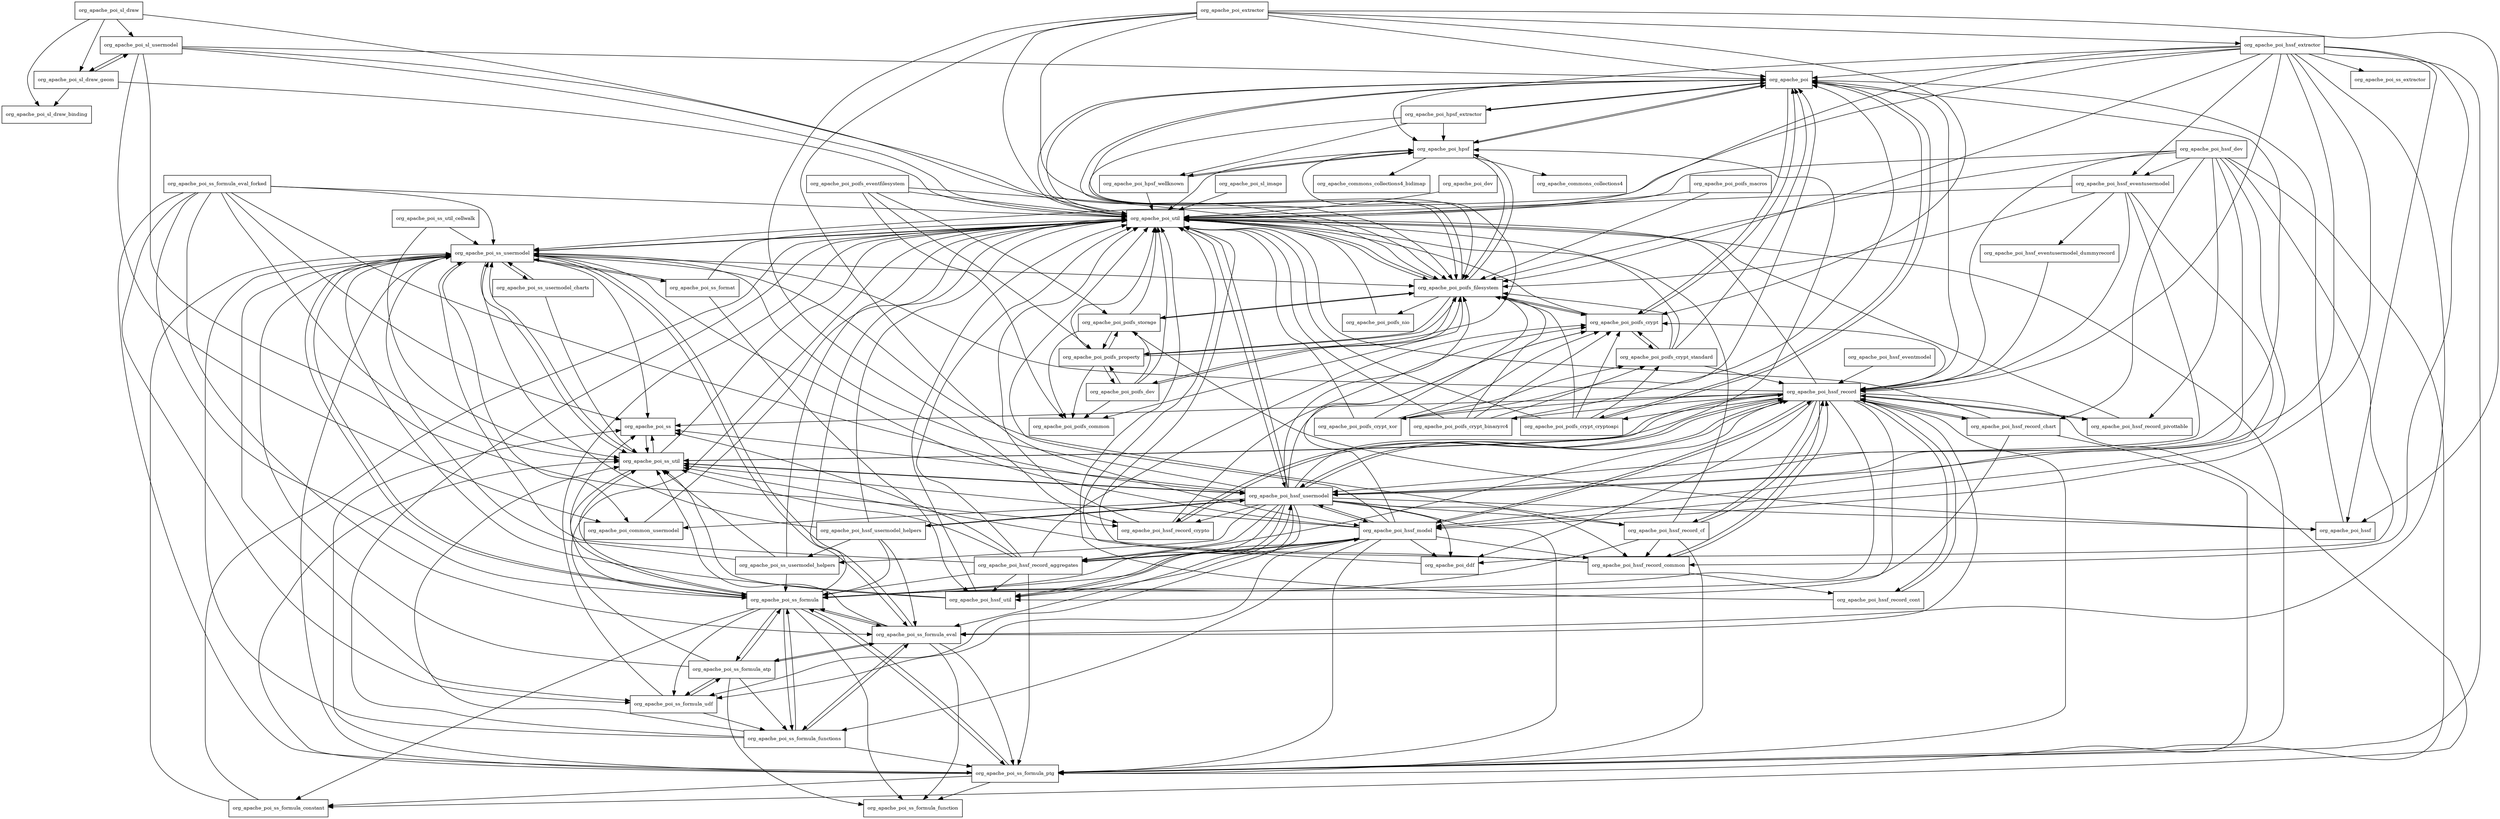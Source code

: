 digraph poi_3_17_beta1_package_dependencies {
  node [shape = box, fontsize=10.0];
  org_apache_poi -> org_apache_poi_hpsf;
  org_apache_poi -> org_apache_poi_hpsf_extractor;
  org_apache_poi -> org_apache_poi_poifs_crypt;
  org_apache_poi -> org_apache_poi_poifs_crypt_cryptoapi;
  org_apache_poi -> org_apache_poi_poifs_filesystem;
  org_apache_poi -> org_apache_poi_util;
  org_apache_poi_common_usermodel -> org_apache_poi_util;
  org_apache_poi_ddf -> org_apache_poi_util;
  org_apache_poi_dev -> org_apache_poi_util;
  org_apache_poi_extractor -> org_apache_poi;
  org_apache_poi_extractor -> org_apache_poi_hssf;
  org_apache_poi_extractor -> org_apache_poi_hssf_extractor;
  org_apache_poi_extractor -> org_apache_poi_hssf_model;
  org_apache_poi_extractor -> org_apache_poi_hssf_record_crypto;
  org_apache_poi_extractor -> org_apache_poi_poifs_crypt;
  org_apache_poi_extractor -> org_apache_poi_poifs_filesystem;
  org_apache_poi_extractor -> org_apache_poi_util;
  org_apache_poi_hpsf -> org_apache_commons_collections4;
  org_apache_poi_hpsf -> org_apache_commons_collections4_bidimap;
  org_apache_poi_hpsf -> org_apache_poi;
  org_apache_poi_hpsf -> org_apache_poi_hpsf_wellknown;
  org_apache_poi_hpsf -> org_apache_poi_poifs_filesystem;
  org_apache_poi_hpsf -> org_apache_poi_util;
  org_apache_poi_hpsf_extractor -> org_apache_poi;
  org_apache_poi_hpsf_extractor -> org_apache_poi_hpsf;
  org_apache_poi_hpsf_extractor -> org_apache_poi_hpsf_wellknown;
  org_apache_poi_hpsf_extractor -> org_apache_poi_poifs_filesystem;
  org_apache_poi_hpsf_wellknown -> org_apache_poi_hpsf;
  org_apache_poi_hpsf_wellknown -> org_apache_poi_util;
  org_apache_poi_hssf -> org_apache_poi;
  org_apache_poi_hssf_dev -> org_apache_poi_ddf;
  org_apache_poi_hssf_dev -> org_apache_poi_hssf_eventusermodel;
  org_apache_poi_hssf_dev -> org_apache_poi_hssf_model;
  org_apache_poi_hssf_dev -> org_apache_poi_hssf_record;
  org_apache_poi_hssf_dev -> org_apache_poi_hssf_record_chart;
  org_apache_poi_hssf_dev -> org_apache_poi_hssf_record_pivottable;
  org_apache_poi_hssf_dev -> org_apache_poi_hssf_usermodel;
  org_apache_poi_hssf_dev -> org_apache_poi_poifs_filesystem;
  org_apache_poi_hssf_dev -> org_apache_poi_ss_formula_ptg;
  org_apache_poi_hssf_dev -> org_apache_poi_util;
  org_apache_poi_hssf_eventmodel -> org_apache_poi_hssf_record;
  org_apache_poi_hssf_eventusermodel -> org_apache_poi_hssf_eventusermodel_dummyrecord;
  org_apache_poi_hssf_eventusermodel -> org_apache_poi_hssf_model;
  org_apache_poi_hssf_eventusermodel -> org_apache_poi_hssf_record;
  org_apache_poi_hssf_eventusermodel -> org_apache_poi_hssf_usermodel;
  org_apache_poi_hssf_eventusermodel -> org_apache_poi_poifs_filesystem;
  org_apache_poi_hssf_eventusermodel -> org_apache_poi_util;
  org_apache_poi_hssf_eventusermodel_dummyrecord -> org_apache_poi_hssf_record;
  org_apache_poi_hssf_extractor -> org_apache_poi;
  org_apache_poi_hssf_extractor -> org_apache_poi_hpsf;
  org_apache_poi_hssf_extractor -> org_apache_poi_hssf;
  org_apache_poi_hssf_extractor -> org_apache_poi_hssf_eventusermodel;
  org_apache_poi_hssf_extractor -> org_apache_poi_hssf_model;
  org_apache_poi_hssf_extractor -> org_apache_poi_hssf_record;
  org_apache_poi_hssf_extractor -> org_apache_poi_hssf_record_common;
  org_apache_poi_hssf_extractor -> org_apache_poi_hssf_usermodel;
  org_apache_poi_hssf_extractor -> org_apache_poi_poifs_filesystem;
  org_apache_poi_hssf_extractor -> org_apache_poi_ss_extractor;
  org_apache_poi_hssf_extractor -> org_apache_poi_ss_formula_eval;
  org_apache_poi_hssf_extractor -> org_apache_poi_ss_formula_ptg;
  org_apache_poi_hssf_extractor -> org_apache_poi_ss_usermodel;
  org_apache_poi_hssf_extractor -> org_apache_poi_util;
  org_apache_poi_hssf_model -> org_apache_poi_ddf;
  org_apache_poi_hssf_model -> org_apache_poi_hssf_record;
  org_apache_poi_hssf_model -> org_apache_poi_hssf_record_aggregates;
  org_apache_poi_hssf_model -> org_apache_poi_hssf_record_common;
  org_apache_poi_hssf_model -> org_apache_poi_hssf_usermodel;
  org_apache_poi_hssf_model -> org_apache_poi_hssf_util;
  org_apache_poi_hssf_model -> org_apache_poi_poifs_crypt;
  org_apache_poi_hssf_model -> org_apache_poi_ss_formula;
  org_apache_poi_hssf_model -> org_apache_poi_ss_formula_functions;
  org_apache_poi_hssf_model -> org_apache_poi_ss_formula_ptg;
  org_apache_poi_hssf_model -> org_apache_poi_ss_formula_udf;
  org_apache_poi_hssf_model -> org_apache_poi_ss_usermodel;
  org_apache_poi_hssf_model -> org_apache_poi_ss_util;
  org_apache_poi_hssf_model -> org_apache_poi_util;
  org_apache_poi_hssf_record -> org_apache_poi;
  org_apache_poi_hssf_record -> org_apache_poi_ddf;
  org_apache_poi_hssf_record -> org_apache_poi_hssf_model;
  org_apache_poi_hssf_record -> org_apache_poi_hssf_record_cf;
  org_apache_poi_hssf_record -> org_apache_poi_hssf_record_chart;
  org_apache_poi_hssf_record -> org_apache_poi_hssf_record_common;
  org_apache_poi_hssf_record -> org_apache_poi_hssf_record_cont;
  org_apache_poi_hssf_record -> org_apache_poi_hssf_record_crypto;
  org_apache_poi_hssf_record -> org_apache_poi_hssf_record_pivottable;
  org_apache_poi_hssf_record -> org_apache_poi_hssf_usermodel;
  org_apache_poi_hssf_record -> org_apache_poi_hssf_util;
  org_apache_poi_hssf_record -> org_apache_poi_poifs_crypt;
  org_apache_poi_hssf_record -> org_apache_poi_poifs_crypt_binaryrc4;
  org_apache_poi_hssf_record -> org_apache_poi_poifs_crypt_cryptoapi;
  org_apache_poi_hssf_record -> org_apache_poi_poifs_crypt_xor;
  org_apache_poi_hssf_record -> org_apache_poi_ss;
  org_apache_poi_hssf_record -> org_apache_poi_ss_formula;
  org_apache_poi_hssf_record -> org_apache_poi_ss_formula_constant;
  org_apache_poi_hssf_record -> org_apache_poi_ss_formula_eval;
  org_apache_poi_hssf_record -> org_apache_poi_ss_formula_ptg;
  org_apache_poi_hssf_record -> org_apache_poi_ss_usermodel;
  org_apache_poi_hssf_record -> org_apache_poi_ss_util;
  org_apache_poi_hssf_record -> org_apache_poi_util;
  org_apache_poi_hssf_record_aggregates -> org_apache_poi_hssf_model;
  org_apache_poi_hssf_record_aggregates -> org_apache_poi_hssf_record;
  org_apache_poi_hssf_record_aggregates -> org_apache_poi_hssf_util;
  org_apache_poi_hssf_record_aggregates -> org_apache_poi_poifs_crypt;
  org_apache_poi_hssf_record_aggregates -> org_apache_poi_ss;
  org_apache_poi_hssf_record_aggregates -> org_apache_poi_ss_formula;
  org_apache_poi_hssf_record_aggregates -> org_apache_poi_ss_formula_ptg;
  org_apache_poi_hssf_record_aggregates -> org_apache_poi_ss_usermodel;
  org_apache_poi_hssf_record_aggregates -> org_apache_poi_ss_util;
  org_apache_poi_hssf_record_aggregates -> org_apache_poi_util;
  org_apache_poi_hssf_record_cf -> org_apache_poi_hssf_record;
  org_apache_poi_hssf_record_cf -> org_apache_poi_hssf_record_common;
  org_apache_poi_hssf_record_cf -> org_apache_poi_ss_formula;
  org_apache_poi_hssf_record_cf -> org_apache_poi_ss_formula_ptg;
  org_apache_poi_hssf_record_cf -> org_apache_poi_ss_usermodel;
  org_apache_poi_hssf_record_cf -> org_apache_poi_util;
  org_apache_poi_hssf_record_chart -> org_apache_poi_hssf_record;
  org_apache_poi_hssf_record_chart -> org_apache_poi_ss_formula;
  org_apache_poi_hssf_record_chart -> org_apache_poi_ss_formula_ptg;
  org_apache_poi_hssf_record_chart -> org_apache_poi_util;
  org_apache_poi_hssf_record_common -> org_apache_poi_hssf_record;
  org_apache_poi_hssf_record_common -> org_apache_poi_hssf_record_cont;
  org_apache_poi_hssf_record_common -> org_apache_poi_ss_util;
  org_apache_poi_hssf_record_common -> org_apache_poi_util;
  org_apache_poi_hssf_record_cont -> org_apache_poi_hssf_record;
  org_apache_poi_hssf_record_cont -> org_apache_poi_util;
  org_apache_poi_hssf_record_crypto -> org_apache_poi_hssf_record;
  org_apache_poi_hssf_record_crypto -> org_apache_poi_poifs_crypt;
  org_apache_poi_hssf_record_crypto -> org_apache_poi_util;
  org_apache_poi_hssf_record_pivottable -> org_apache_poi_hssf_record;
  org_apache_poi_hssf_record_pivottable -> org_apache_poi_util;
  org_apache_poi_hssf_usermodel -> org_apache_poi;
  org_apache_poi_hssf_usermodel -> org_apache_poi_common_usermodel;
  org_apache_poi_hssf_usermodel -> org_apache_poi_ddf;
  org_apache_poi_hssf_usermodel -> org_apache_poi_hpsf;
  org_apache_poi_hssf_usermodel -> org_apache_poi_hssf;
  org_apache_poi_hssf_usermodel -> org_apache_poi_hssf_model;
  org_apache_poi_hssf_usermodel -> org_apache_poi_hssf_record;
  org_apache_poi_hssf_usermodel -> org_apache_poi_hssf_record_aggregates;
  org_apache_poi_hssf_usermodel -> org_apache_poi_hssf_record_cf;
  org_apache_poi_hssf_usermodel -> org_apache_poi_hssf_record_common;
  org_apache_poi_hssf_usermodel -> org_apache_poi_hssf_record_crypto;
  org_apache_poi_hssf_usermodel -> org_apache_poi_hssf_usermodel_helpers;
  org_apache_poi_hssf_usermodel -> org_apache_poi_hssf_util;
  org_apache_poi_hssf_usermodel -> org_apache_poi_poifs_crypt;
  org_apache_poi_hssf_usermodel -> org_apache_poi_poifs_filesystem;
  org_apache_poi_hssf_usermodel -> org_apache_poi_ss;
  org_apache_poi_hssf_usermodel -> org_apache_poi_ss_formula;
  org_apache_poi_hssf_usermodel -> org_apache_poi_ss_formula_eval;
  org_apache_poi_hssf_usermodel -> org_apache_poi_ss_formula_ptg;
  org_apache_poi_hssf_usermodel -> org_apache_poi_ss_formula_udf;
  org_apache_poi_hssf_usermodel -> org_apache_poi_ss_usermodel;
  org_apache_poi_hssf_usermodel -> org_apache_poi_ss_usermodel_helpers;
  org_apache_poi_hssf_usermodel -> org_apache_poi_ss_util;
  org_apache_poi_hssf_usermodel -> org_apache_poi_util;
  org_apache_poi_hssf_usermodel_helpers -> org_apache_poi_hssf_usermodel;
  org_apache_poi_hssf_usermodel_helpers -> org_apache_poi_ss_formula;
  org_apache_poi_hssf_usermodel_helpers -> org_apache_poi_ss_formula_eval;
  org_apache_poi_hssf_usermodel_helpers -> org_apache_poi_ss_usermodel;
  org_apache_poi_hssf_usermodel_helpers -> org_apache_poi_ss_usermodel_helpers;
  org_apache_poi_hssf_usermodel_helpers -> org_apache_poi_util;
  org_apache_poi_hssf_util -> org_apache_poi_hssf_usermodel;
  org_apache_poi_hssf_util -> org_apache_poi_ss_usermodel;
  org_apache_poi_hssf_util -> org_apache_poi_ss_util;
  org_apache_poi_hssf_util -> org_apache_poi_util;
  org_apache_poi_poifs_crypt -> org_apache_poi;
  org_apache_poi_poifs_crypt -> org_apache_poi_poifs_crypt_standard;
  org_apache_poi_poifs_crypt -> org_apache_poi_poifs_filesystem;
  org_apache_poi_poifs_crypt -> org_apache_poi_util;
  org_apache_poi_poifs_crypt_binaryrc4 -> org_apache_poi;
  org_apache_poi_poifs_crypt_binaryrc4 -> org_apache_poi_poifs_crypt;
  org_apache_poi_poifs_crypt_binaryrc4 -> org_apache_poi_poifs_crypt_standard;
  org_apache_poi_poifs_crypt_binaryrc4 -> org_apache_poi_poifs_filesystem;
  org_apache_poi_poifs_crypt_binaryrc4 -> org_apache_poi_util;
  org_apache_poi_poifs_crypt_cryptoapi -> org_apache_poi;
  org_apache_poi_poifs_crypt_cryptoapi -> org_apache_poi_poifs_crypt;
  org_apache_poi_poifs_crypt_cryptoapi -> org_apache_poi_poifs_crypt_standard;
  org_apache_poi_poifs_crypt_cryptoapi -> org_apache_poi_poifs_filesystem;
  org_apache_poi_poifs_crypt_cryptoapi -> org_apache_poi_util;
  org_apache_poi_poifs_crypt_standard -> org_apache_poi;
  org_apache_poi_poifs_crypt_standard -> org_apache_poi_hssf_record;
  org_apache_poi_poifs_crypt_standard -> org_apache_poi_poifs_crypt;
  org_apache_poi_poifs_crypt_standard -> org_apache_poi_poifs_filesystem;
  org_apache_poi_poifs_crypt_standard -> org_apache_poi_util;
  org_apache_poi_poifs_crypt_xor -> org_apache_poi;
  org_apache_poi_poifs_crypt_xor -> org_apache_poi_poifs_crypt;
  org_apache_poi_poifs_crypt_xor -> org_apache_poi_poifs_crypt_standard;
  org_apache_poi_poifs_crypt_xor -> org_apache_poi_poifs_filesystem;
  org_apache_poi_poifs_crypt_xor -> org_apache_poi_util;
  org_apache_poi_poifs_dev -> org_apache_poi_poifs_common;
  org_apache_poi_poifs_dev -> org_apache_poi_poifs_filesystem;
  org_apache_poi_poifs_dev -> org_apache_poi_poifs_property;
  org_apache_poi_poifs_dev -> org_apache_poi_poifs_storage;
  org_apache_poi_poifs_dev -> org_apache_poi_util;
  org_apache_poi_poifs_eventfilesystem -> org_apache_poi_poifs_common;
  org_apache_poi_poifs_eventfilesystem -> org_apache_poi_poifs_filesystem;
  org_apache_poi_poifs_eventfilesystem -> org_apache_poi_poifs_property;
  org_apache_poi_poifs_eventfilesystem -> org_apache_poi_poifs_storage;
  org_apache_poi_poifs_eventfilesystem -> org_apache_poi_util;
  org_apache_poi_poifs_filesystem -> org_apache_poi;
  org_apache_poi_poifs_filesystem -> org_apache_poi_hpsf;
  org_apache_poi_poifs_filesystem -> org_apache_poi_poifs_common;
  org_apache_poi_poifs_filesystem -> org_apache_poi_poifs_crypt;
  org_apache_poi_poifs_filesystem -> org_apache_poi_poifs_dev;
  org_apache_poi_poifs_filesystem -> org_apache_poi_poifs_nio;
  org_apache_poi_poifs_filesystem -> org_apache_poi_poifs_property;
  org_apache_poi_poifs_filesystem -> org_apache_poi_poifs_storage;
  org_apache_poi_poifs_filesystem -> org_apache_poi_util;
  org_apache_poi_poifs_macros -> org_apache_poi_poifs_filesystem;
  org_apache_poi_poifs_macros -> org_apache_poi_util;
  org_apache_poi_poifs_nio -> org_apache_poi_util;
  org_apache_poi_poifs_property -> org_apache_poi_hpsf;
  org_apache_poi_poifs_property -> org_apache_poi_poifs_common;
  org_apache_poi_poifs_property -> org_apache_poi_poifs_dev;
  org_apache_poi_poifs_property -> org_apache_poi_poifs_filesystem;
  org_apache_poi_poifs_property -> org_apache_poi_poifs_storage;
  org_apache_poi_poifs_property -> org_apache_poi_util;
  org_apache_poi_poifs_storage -> org_apache_poi_hssf;
  org_apache_poi_poifs_storage -> org_apache_poi_poifs_common;
  org_apache_poi_poifs_storage -> org_apache_poi_poifs_filesystem;
  org_apache_poi_poifs_storage -> org_apache_poi_poifs_property;
  org_apache_poi_poifs_storage -> org_apache_poi_util;
  org_apache_poi_sl_draw -> org_apache_poi_sl_draw_binding;
  org_apache_poi_sl_draw -> org_apache_poi_sl_draw_geom;
  org_apache_poi_sl_draw -> org_apache_poi_sl_usermodel;
  org_apache_poi_sl_draw -> org_apache_poi_util;
  org_apache_poi_sl_draw_geom -> org_apache_poi_sl_draw_binding;
  org_apache_poi_sl_draw_geom -> org_apache_poi_sl_usermodel;
  org_apache_poi_sl_draw_geom -> org_apache_poi_util;
  org_apache_poi_sl_image -> org_apache_poi_util;
  org_apache_poi_sl_usermodel -> org_apache_poi;
  org_apache_poi_sl_usermodel -> org_apache_poi_common_usermodel;
  org_apache_poi_sl_usermodel -> org_apache_poi_hssf_record_crypto;
  org_apache_poi_sl_usermodel -> org_apache_poi_poifs_filesystem;
  org_apache_poi_sl_usermodel -> org_apache_poi_sl_draw_geom;
  org_apache_poi_sl_usermodel -> org_apache_poi_util;
  org_apache_poi_ss -> org_apache_poi_ss_util;
  org_apache_poi_ss_format -> org_apache_poi_hssf_util;
  org_apache_poi_ss_format -> org_apache_poi_ss_usermodel;
  org_apache_poi_ss_format -> org_apache_poi_util;
  org_apache_poi_ss_formula -> org_apache_poi_ss;
  org_apache_poi_ss_formula -> org_apache_poi_ss_formula_atp;
  org_apache_poi_ss_formula -> org_apache_poi_ss_formula_constant;
  org_apache_poi_ss_formula -> org_apache_poi_ss_formula_eval;
  org_apache_poi_ss_formula -> org_apache_poi_ss_formula_function;
  org_apache_poi_ss_formula -> org_apache_poi_ss_formula_functions;
  org_apache_poi_ss_formula -> org_apache_poi_ss_formula_ptg;
  org_apache_poi_ss_formula -> org_apache_poi_ss_formula_udf;
  org_apache_poi_ss_formula -> org_apache_poi_ss_usermodel;
  org_apache_poi_ss_formula -> org_apache_poi_ss_util;
  org_apache_poi_ss_formula -> org_apache_poi_util;
  org_apache_poi_ss_formula_atp -> org_apache_poi_ss_formula;
  org_apache_poi_ss_formula_atp -> org_apache_poi_ss_formula_eval;
  org_apache_poi_ss_formula_atp -> org_apache_poi_ss_formula_function;
  org_apache_poi_ss_formula_atp -> org_apache_poi_ss_formula_functions;
  org_apache_poi_ss_formula_atp -> org_apache_poi_ss_formula_udf;
  org_apache_poi_ss_formula_atp -> org_apache_poi_ss_usermodel;
  org_apache_poi_ss_formula_atp -> org_apache_poi_util;
  org_apache_poi_ss_formula_constant -> org_apache_poi_ss_usermodel;
  org_apache_poi_ss_formula_constant -> org_apache_poi_util;
  org_apache_poi_ss_formula_eval -> org_apache_poi_ss_formula;
  org_apache_poi_ss_formula_eval -> org_apache_poi_ss_formula_atp;
  org_apache_poi_ss_formula_eval -> org_apache_poi_ss_formula_function;
  org_apache_poi_ss_formula_eval -> org_apache_poi_ss_formula_functions;
  org_apache_poi_ss_formula_eval -> org_apache_poi_ss_formula_ptg;
  org_apache_poi_ss_formula_eval -> org_apache_poi_ss_usermodel;
  org_apache_poi_ss_formula_eval -> org_apache_poi_ss_util;
  org_apache_poi_ss_formula_eval_forked -> org_apache_poi_hssf_usermodel;
  org_apache_poi_ss_formula_eval_forked -> org_apache_poi_ss;
  org_apache_poi_ss_formula_eval_forked -> org_apache_poi_ss_formula;
  org_apache_poi_ss_formula_eval_forked -> org_apache_poi_ss_formula_eval;
  org_apache_poi_ss_formula_eval_forked -> org_apache_poi_ss_formula_ptg;
  org_apache_poi_ss_formula_eval_forked -> org_apache_poi_ss_formula_udf;
  org_apache_poi_ss_formula_eval_forked -> org_apache_poi_ss_usermodel;
  org_apache_poi_ss_formula_eval_forked -> org_apache_poi_ss_util;
  org_apache_poi_ss_formula_eval_forked -> org_apache_poi_util;
  org_apache_poi_ss_formula_functions -> org_apache_poi_ss_formula;
  org_apache_poi_ss_formula_functions -> org_apache_poi_ss_formula_eval;
  org_apache_poi_ss_formula_functions -> org_apache_poi_ss_formula_ptg;
  org_apache_poi_ss_formula_functions -> org_apache_poi_ss_usermodel;
  org_apache_poi_ss_formula_functions -> org_apache_poi_ss_util;
  org_apache_poi_ss_formula_functions -> org_apache_poi_util;
  org_apache_poi_ss_formula_ptg -> org_apache_poi_ss;
  org_apache_poi_ss_formula_ptg -> org_apache_poi_ss_formula;
  org_apache_poi_ss_formula_ptg -> org_apache_poi_ss_formula_constant;
  org_apache_poi_ss_formula_ptg -> org_apache_poi_ss_formula_function;
  org_apache_poi_ss_formula_ptg -> org_apache_poi_ss_usermodel;
  org_apache_poi_ss_formula_ptg -> org_apache_poi_ss_util;
  org_apache_poi_ss_formula_ptg -> org_apache_poi_util;
  org_apache_poi_ss_formula_udf -> org_apache_poi_ss_formula_atp;
  org_apache_poi_ss_formula_udf -> org_apache_poi_ss_formula_functions;
  org_apache_poi_ss_formula_udf -> org_apache_poi_util;
  org_apache_poi_ss_usermodel -> org_apache_poi_common_usermodel;
  org_apache_poi_ss_usermodel -> org_apache_poi_poifs_filesystem;
  org_apache_poi_ss_usermodel -> org_apache_poi_ss;
  org_apache_poi_ss_usermodel -> org_apache_poi_ss_format;
  org_apache_poi_ss_usermodel -> org_apache_poi_ss_formula;
  org_apache_poi_ss_usermodel -> org_apache_poi_ss_formula_eval;
  org_apache_poi_ss_usermodel -> org_apache_poi_ss_formula_udf;
  org_apache_poi_ss_usermodel -> org_apache_poi_ss_usermodel_charts;
  org_apache_poi_ss_usermodel -> org_apache_poi_ss_util;
  org_apache_poi_ss_usermodel -> org_apache_poi_util;
  org_apache_poi_ss_usermodel_charts -> org_apache_poi_ss_usermodel;
  org_apache_poi_ss_usermodel_charts -> org_apache_poi_ss_util;
  org_apache_poi_ss_usermodel_helpers -> org_apache_poi_ss_formula;
  org_apache_poi_ss_usermodel_helpers -> org_apache_poi_ss_usermodel;
  org_apache_poi_ss_usermodel_helpers -> org_apache_poi_ss_util;
  org_apache_poi_ss_usermodel_helpers -> org_apache_poi_util;
  org_apache_poi_ss_util -> org_apache_poi_hssf_record;
  org_apache_poi_ss_util -> org_apache_poi_hssf_usermodel;
  org_apache_poi_ss_util -> org_apache_poi_ss;
  org_apache_poi_ss_util -> org_apache_poi_ss_formula;
  org_apache_poi_ss_util -> org_apache_poi_ss_usermodel;
  org_apache_poi_ss_util -> org_apache_poi_util;
  org_apache_poi_ss_util_cellwalk -> org_apache_poi_ss_usermodel;
  org_apache_poi_ss_util_cellwalk -> org_apache_poi_ss_util;
  org_apache_poi_util -> org_apache_poi;
  org_apache_poi_util -> org_apache_poi_hssf_usermodel;
  org_apache_poi_util -> org_apache_poi_poifs_filesystem;
  org_apache_poi_util -> org_apache_poi_ss_usermodel;
}
